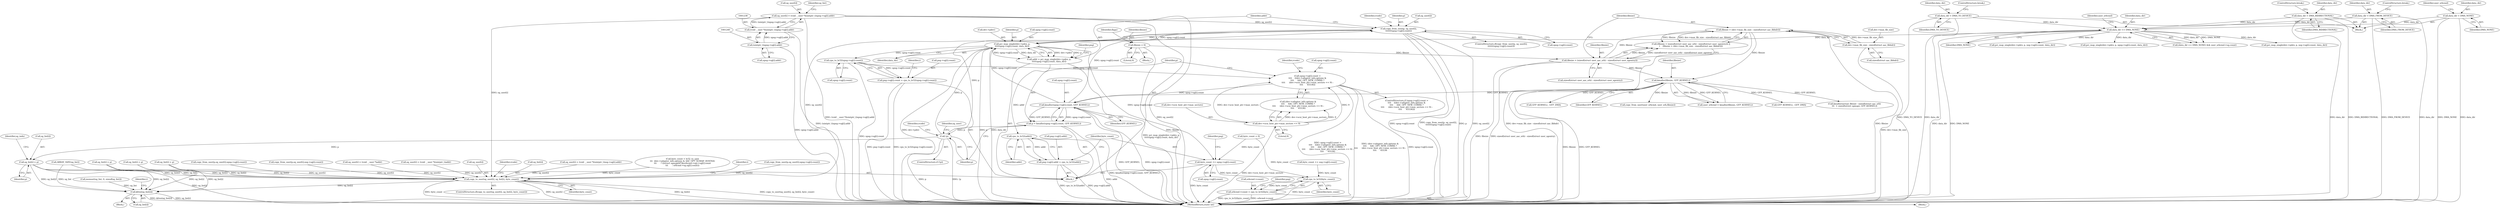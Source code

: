 digraph "0_linux_b4789b8e6be3151a955ade74872822f30e8cd914@pointer" {
"1001262" [label="(Call,copy_from_user(p, sg_user[i],\n\t\t\t\t\t\t\tupsg->sg[i].count))"];
"1001225" [label="(Call,!p)"];
"1001213" [label="(Call,p = kmalloc(upsg->sg[i].count, GFP_KERNEL))"];
"1001215" [label="(Call,kmalloc(upsg->sg[i].count, GFP_KERNEL))"];
"1001183" [label="(Call,upsg->sg[i].count >\n\t\t\t\t    ((dev->adapter_info.options &\n\t\t\t\t     AAC_OPT_NEW_COMM) ?\n\t\t\t\t      (dev->scsi_host_ptr->max_sectors << 9) :\n\t\t\t\t      65536))"];
"1001322" [label="(Call,cpu_to_le32(upsg->sg[i].count))"];
"1001282" [label="(Call,pci_map_single(dev->pdev, p,\n\t\t\t\t\tupsg->sg[i].count, data_dir))"];
"1001262" [label="(Call,copy_from_user(p, sg_user[i],\n\t\t\t\t\t\t\tupsg->sg[i].count))"];
"1001233" [label="(Call,sg_user[i] = (void __user *)(uintptr_t)upsg->sg[i].addr)"];
"1001237" [label="(Call,(void __user *)(uintptr_t)upsg->sg[i].addr)"];
"1001239" [label="(Call,(uintptr_t)upsg->sg[i].addr)"];
"1000446" [label="(Call,data_dir == DMA_NONE)"];
"1000363" [label="(Call,data_dir = DMA_TO_DEVICE)"];
"1000367" [label="(Call,data_dir = DMA_BIDIRECTIONAL)"];
"1000372" [label="(Call,data_dir = DMA_FROM_DEVICE)"];
"1000377" [label="(Call,data_dir = DMA_NONE)"];
"1001199" [label="(Call,dev->scsi_host_ptr->max_sectors << 9)"];
"1000254" [label="(Call,kmalloc(fibsize, GFP_KERNEL))"];
"1000238" [label="(Call,fibsize > (dev->max_fib_size - sizeof(struct aac_fibhdr)))"];
"1000231" [label="(Call,fibsize < (sizeof(struct user_aac_srb) - sizeof(struct user_sgentry)))"];
"1000136" [label="(Call,fibsize = 0)"];
"1000240" [label="(Call,dev->max_fib_size - sizeof(struct aac_fibhdr))"];
"1001280" [label="(Call,addr = pci_map_single(dev->pdev, p,\n\t\t\t\t\tupsg->sg[i].count, data_dir))"];
"1001303" [label="(Call,cpu_to_le32(addr))"];
"1001295" [label="(Call,psg->sg[i].addr = cpu_to_le32(addr))"];
"1001305" [label="(Call,byte_count += upsg->sg[i].count)"];
"1001334" [label="(Call,cpu_to_le32(byte_count))"];
"1001330" [label="(Call,srbcmd->count = cpu_to_le32(byte_count))"];
"1001248" [label="(Call,sg_list[i] = p)"];
"1001424" [label="(Call,copy_to_user(sg_user[i], sg_list[i], byte_count))"];
"1001469" [label="(Call,kfree(sg_list[i]))"];
"1001314" [label="(Call,psg->sg[i].count = cpu_to_le32(upsg->sg[i].count))"];
"1000363" [label="(Call,data_dir = DMA_TO_DEVICE)"];
"1000230" [label="(Call,(fibsize < (sizeof(struct user_aac_srb) - sizeof(struct user_sgentry))) ||\n\t    (fibsize > (dev->max_fib_size - sizeof(struct aac_fibhdr))))"];
"1000374" [label="(Identifier,DMA_FROM_DEVICE)"];
"1001331" [label="(Call,srbcmd->count)"];
"1001249" [label="(Call,sg_list[i])"];
"1000370" [label="(ControlStructure,break;)"];
"1001225" [label="(Call,!p)"];
"1001294" [label="(Identifier,data_dir)"];
"1000232" [label="(Identifier,fibsize)"];
"1000256" [label="(Identifier,GFP_KERNEL)"];
"1000141" [label="(Identifier,flags)"];
"1000267" [label="(Call,copy_from_user(user_srbcmd, user_srb,fibsize))"];
"1000377" [label="(Call,data_dir = DMA_NONE)"];
"1001330" [label="(Call,srbcmd->count = cpu_to_le32(byte_count))"];
"1001252" [label="(Identifier,p)"];
"1001182" [label="(ControlStructure,if (upsg->sg[i].count >\n\t\t\t\t    ((dev->adapter_info.options &\n\t\t\t\t     AAC_OPT_NEW_COMM) ?\n\t\t\t\t      (dev->scsi_host_ptr->max_sectors << 9) :\n\t\t\t\t      65536)))"];
"1001280" [label="(Call,addr = pci_map_single(dev->pdev, p,\n\t\t\t\t\tupsg->sg[i].count, data_dir))"];
"1000373" [label="(Identifier,data_dir)"];
"1000375" [label="(ControlStructure,break;)"];
"1000252" [label="(Call,user_srbcmd = kmalloc(fibsize, GFP_KERNEL))"];
"1001199" [label="(Call,dev->scsi_host_ptr->max_sectors << 9)"];
"1001468" [label="(Block,)"];
"1000954" [label="(Block,)"];
"1001223" [label="(Identifier,GFP_KERNEL)"];
"1001470" [label="(Call,sg_list[i])"];
"1000451" [label="(Identifier,user_srbcmd)"];
"1000384" [label="(Identifier,user_srbcmd)"];
"1001262" [label="(Call,copy_from_user(p, sg_user[i],\n\t\t\t\t\t\t\tupsg->sg[i].count))"];
"1001184" [label="(Call,upsg->sg[i].count)"];
"1000241" [label="(Call,dev->max_fib_size)"];
"1001428" [label="(Call,sg_list[i])"];
"1001264" [label="(Call,sg_user[i])"];
"1001281" [label="(Identifier,addr)"];
"1000445" [label="(Call,(data_dir == DMA_NONE) && user_srbcmd->sg.count)"];
"1000460" [label="(Call,byte_count = 0)"];
"1000553" [label="(Call,GFP_KERNEL|__GFP_DMA)"];
"1000137" [label="(Identifier,fibsize)"];
"1000231" [label="(Call,fibsize < (sizeof(struct user_aac_srb) - sizeof(struct user_sgentry)))"];
"1001335" [label="(Identifier,byte_count)"];
"1000239" [label="(Identifier,fibsize)"];
"1000448" [label="(Identifier,DMA_NONE)"];
"1001239" [label="(Call,(uintptr_t)upsg->sg[i].addr)"];
"1000824" [label="(Call,sg_list[i] = p)"];
"1001334" [label="(Call,cpu_to_le32(byte_count))"];
"1001235" [label="(Identifier,sg_user)"];
"1001299" [label="(Identifier,psg)"];
"1001303" [label="(Call,cpu_to_le32(addr))"];
"1001467" [label="(Identifier,i)"];
"1000809" [label="(Call,sg_user[i] = (void __user *)(uintptr_t)usg->sg[i].addr)"];
"1001248" [label="(Call,sg_list[i] = p)"];
"1001224" [label="(ControlStructure,if (!p))"];
"1001315" [label="(Call,psg->sg[i].count)"];
"1000255" [label="(Identifier,fibsize)"];
"1001423" [label="(ControlStructure,if(copy_to_user(sg_user[i], sg_list[i], byte_count)))"];
"1001229" [label="(Identifier,rcode)"];
"1000372" [label="(Call,data_dir = DMA_FROM_DEVICE)"];
"1000860" [label="(Call,pci_map_single(dev->pdev, p, usg->sg[i].count, data_dir))"];
"1001391" [label="(Call,byte_count = le32_to_cpu(\n\t\t\t  (dev->adapter_info.options & AAC_OPT_SGMAP_HOST64)\n\t\t\t      ? ((struct sgmap64*)&srbcmd->sg)->sg[i].count\n\t\t\t      : srbcmd->sg.sg[i].count))"];
"1000367" [label="(Call,data_dir = DMA_BIDIRECTIONAL)"];
"1001226" [label="(Identifier,p)"];
"1001234" [label="(Call,sg_user[i])"];
"1000240" [label="(Call,dev->max_fib_size - sizeof(struct aac_fibhdr))"];
"1000707" [label="(Call,kmalloc(actual_fibsize - sizeof(struct aac_srb)\n\t\t\t  + sizeof(struct sgmap), GFP_KERNEL))"];
"1000369" [label="(Identifier,DMA_BIDIRECTIONAL)"];
"1001200" [label="(Call,dev->scsi_host_ptr->max_sectors)"];
"1001215" [label="(Call,kmalloc(upsg->sg[i].count, GFP_KERNEL))"];
"1000368" [label="(Identifier,data_dir)"];
"1001035" [label="(Call,GFP_KERNEL|__GFP_DMA)"];
"1000208" [label="(Call,memset(sg_list, 0, sizeof(sg_list)))"];
"1001214" [label="(Identifier,p)"];
"1001305" [label="(Call,byte_count += upsg->sg[i].count)"];
"1000379" [label="(Identifier,DMA_NONE)"];
"1000602" [label="(Call,sg_list[i] = p)"];
"1000361" [label="(Block,)"];
"1000244" [label="(Call,sizeof(struct aac_fibhdr))"];
"1000233" [label="(Call,sizeof(struct user_aac_srb) - sizeof(struct user_sgentry))"];
"1001209" [label="(Identifier,rcode)"];
"1001322" [label="(Call,cpu_to_le32(upsg->sg[i].count))"];
"1001254" [label="(Identifier,sg_indx)"];
"1001389" [label="(Identifier,i)"];
"1001314" [label="(Call,psg->sg[i].count = cpu_to_le32(upsg->sg[i].count))"];
"1000447" [label="(Identifier,data_dir)"];
"1000378" [label="(Identifier,data_dir)"];
"1001282" [label="(Call,pci_map_single(dev->pdev, p,\n\t\t\t\t\tupsg->sg[i].count, data_dir))"];
"1001304" [label="(Identifier,addr)"];
"1000446" [label="(Call,data_dir == DMA_NONE)"];
"1001338" [label="(Identifier,psg)"];
"1001183" [label="(Call,upsg->sg[i].count >\n\t\t\t\t    ((dev->adapter_info.options &\n\t\t\t\t     AAC_OPT_NEW_COMM) ?\n\t\t\t\t      (dev->scsi_host_ptr->max_sectors << 9) :\n\t\t\t\t      65536))"];
"1001323" [label="(Call,upsg->sg[i].count)"];
"1000616" [label="(Call,copy_from_user(p,sg_user[i],upsg->sg[i].count))"];
"1000238" [label="(Call,fibsize > (dev->max_fib_size - sizeof(struct aac_fibhdr)))"];
"1000838" [label="(Call,copy_from_user(p,sg_user[i],upsg->sg[i].count))"];
"1001296" [label="(Call,psg->sg[i].addr)"];
"1000387" [label="(Call,ARRAY_SIZE(sg_list))"];
"1001286" [label="(Identifier,p)"];
"1001096" [label="(Call,copy_from_user(p,sg_user[i],usg->sg[i].count))"];
"1001261" [label="(ControlStructure,if(copy_from_user(p, sg_user[i],\n\t\t\t\t\t\t\tupsg->sg[i].count)))"];
"1001213" [label="(Call,p = kmalloc(upsg->sg[i].count, GFP_KERNEL))"];
"1001267" [label="(Call,upsg->sg[i].count)"];
"1000136" [label="(Call,fibsize = 0)"];
"1001307" [label="(Call,upsg->sg[i].count)"];
"1001082" [label="(Call,sg_list[i] = p)"];
"1001075" [label="(Call,sg_user[i] = (void __user *)addr)"];
"1000118" [label="(Block,)"];
"1001424" [label="(Call,copy_to_user(sg_user[i], sg_list[i], byte_count))"];
"1001205" [label="(Literal,9)"];
"1000138" [label="(Literal,0)"];
"1001237" [label="(Call,(void __user *)(uintptr_t)upsg->sg[i].addr)"];
"1000593" [label="(Call,sg_user[i] = (void __user *)(uintptr_t)addr)"];
"1001276" [label="(Identifier,rcode)"];
"1001250" [label="(Identifier,sg_list)"];
"1000636" [label="(Call,pci_map_single(dev->pdev, p, upsg->sg[i].count, data_dir))"];
"1001469" [label="(Call,kfree(sg_list[i]))"];
"1001431" [label="(Identifier,byte_count)"];
"1001241" [label="(Call,upsg->sg[i].addr)"];
"1001263" [label="(Identifier,p)"];
"1001178" [label="(Identifier,i)"];
"1000364" [label="(Identifier,data_dir)"];
"1001295" [label="(Call,psg->sg[i].addr = cpu_to_le32(addr))"];
"1001425" [label="(Call,sg_user[i])"];
"1001485" [label="(MethodReturn,static int)"];
"1001306" [label="(Identifier,byte_count)"];
"1001287" [label="(Call,upsg->sg[i].count)"];
"1000366" [label="(ControlStructure,break;)"];
"1001141" [label="(Call,byte_count += usg->sg[i].count)"];
"1001216" [label="(Call,upsg->sg[i].count)"];
"1001233" [label="(Call,sg_user[i] = (void __user *)(uintptr_t)upsg->sg[i].addr)"];
"1000254" [label="(Call,kmalloc(fibsize, GFP_KERNEL))"];
"1001191" [label="(Call,(dev->adapter_info.options &\n\t\t\t\t     AAC_OPT_NEW_COMM) ?\n\t\t\t\t      (dev->scsi_host_ptr->max_sectors << 9) :\n\t\t\t\t      65536)"];
"1000365" [label="(Identifier,DMA_TO_DEVICE)"];
"1001283" [label="(Call,dev->pdev)"];
"1001434" [label="(Identifier,rcode)"];
"1001179" [label="(Block,)"];
"1001318" [label="(Identifier,psg)"];
"1001116" [label="(Call,pci_map_single(dev->pdev, p, usg->sg[i].count, data_dir))"];
"1001262" -> "1001261"  [label="AST: "];
"1001262" -> "1001267"  [label="CFG: "];
"1001263" -> "1001262"  [label="AST: "];
"1001264" -> "1001262"  [label="AST: "];
"1001267" -> "1001262"  [label="AST: "];
"1001276" -> "1001262"  [label="CFG: "];
"1001281" -> "1001262"  [label="CFG: "];
"1001262" -> "1001485"  [label="DDG: upsg->sg[i].count"];
"1001262" -> "1001485"  [label="DDG: copy_from_user(p, sg_user[i],\n\t\t\t\t\t\t\tupsg->sg[i].count)"];
"1001262" -> "1001485"  [label="DDG: p"];
"1001262" -> "1001485"  [label="DDG: sg_user[i]"];
"1001225" -> "1001262"  [label="DDG: p"];
"1001233" -> "1001262"  [label="DDG: sg_user[i]"];
"1001215" -> "1001262"  [label="DDG: upsg->sg[i].count"];
"1001262" -> "1001282"  [label="DDG: p"];
"1001262" -> "1001282"  [label="DDG: upsg->sg[i].count"];
"1001262" -> "1001424"  [label="DDG: sg_user[i]"];
"1001225" -> "1001224"  [label="AST: "];
"1001225" -> "1001226"  [label="CFG: "];
"1001226" -> "1001225"  [label="AST: "];
"1001229" -> "1001225"  [label="CFG: "];
"1001235" -> "1001225"  [label="CFG: "];
"1001225" -> "1001485"  [label="DDG: !p"];
"1001225" -> "1001485"  [label="DDG: p"];
"1001213" -> "1001225"  [label="DDG: p"];
"1001225" -> "1001248"  [label="DDG: p"];
"1001225" -> "1001282"  [label="DDG: p"];
"1001213" -> "1001179"  [label="AST: "];
"1001213" -> "1001215"  [label="CFG: "];
"1001214" -> "1001213"  [label="AST: "];
"1001215" -> "1001213"  [label="AST: "];
"1001226" -> "1001213"  [label="CFG: "];
"1001213" -> "1001485"  [label="DDG: kmalloc(upsg->sg[i].count, GFP_KERNEL)"];
"1001215" -> "1001213"  [label="DDG: upsg->sg[i].count"];
"1001215" -> "1001213"  [label="DDG: GFP_KERNEL"];
"1001215" -> "1001223"  [label="CFG: "];
"1001216" -> "1001215"  [label="AST: "];
"1001223" -> "1001215"  [label="AST: "];
"1001215" -> "1001485"  [label="DDG: GFP_KERNEL"];
"1001215" -> "1001485"  [label="DDG: upsg->sg[i].count"];
"1001183" -> "1001215"  [label="DDG: upsg->sg[i].count"];
"1000254" -> "1001215"  [label="DDG: GFP_KERNEL"];
"1001215" -> "1001282"  [label="DDG: upsg->sg[i].count"];
"1001183" -> "1001182"  [label="AST: "];
"1001183" -> "1001191"  [label="CFG: "];
"1001184" -> "1001183"  [label="AST: "];
"1001191" -> "1001183"  [label="AST: "];
"1001209" -> "1001183"  [label="CFG: "];
"1001214" -> "1001183"  [label="CFG: "];
"1001183" -> "1001485"  [label="DDG: (dev->adapter_info.options &\n\t\t\t\t     AAC_OPT_NEW_COMM) ?\n\t\t\t\t      (dev->scsi_host_ptr->max_sectors << 9) :\n\t\t\t\t      65536"];
"1001183" -> "1001485"  [label="DDG: upsg->sg[i].count"];
"1001183" -> "1001485"  [label="DDG: upsg->sg[i].count >\n\t\t\t\t    ((dev->adapter_info.options &\n\t\t\t\t     AAC_OPT_NEW_COMM) ?\n\t\t\t\t      (dev->scsi_host_ptr->max_sectors << 9) :\n\t\t\t\t      65536)"];
"1001322" -> "1001183"  [label="DDG: upsg->sg[i].count"];
"1001199" -> "1001183"  [label="DDG: dev->scsi_host_ptr->max_sectors"];
"1001199" -> "1001183"  [label="DDG: 9"];
"1001322" -> "1001314"  [label="AST: "];
"1001322" -> "1001323"  [label="CFG: "];
"1001323" -> "1001322"  [label="AST: "];
"1001314" -> "1001322"  [label="CFG: "];
"1001322" -> "1001485"  [label="DDG: upsg->sg[i].count"];
"1001322" -> "1001314"  [label="DDG: upsg->sg[i].count"];
"1001282" -> "1001322"  [label="DDG: upsg->sg[i].count"];
"1001282" -> "1001280"  [label="AST: "];
"1001282" -> "1001294"  [label="CFG: "];
"1001283" -> "1001282"  [label="AST: "];
"1001286" -> "1001282"  [label="AST: "];
"1001287" -> "1001282"  [label="AST: "];
"1001294" -> "1001282"  [label="AST: "];
"1001280" -> "1001282"  [label="CFG: "];
"1001282" -> "1001485"  [label="DDG: dev->pdev"];
"1001282" -> "1001485"  [label="DDG: p"];
"1001282" -> "1001485"  [label="DDG: data_dir"];
"1001282" -> "1001280"  [label="DDG: dev->pdev"];
"1001282" -> "1001280"  [label="DDG: p"];
"1001282" -> "1001280"  [label="DDG: upsg->sg[i].count"];
"1001282" -> "1001280"  [label="DDG: data_dir"];
"1000446" -> "1001282"  [label="DDG: data_dir"];
"1001282" -> "1001305"  [label="DDG: upsg->sg[i].count"];
"1001233" -> "1001179"  [label="AST: "];
"1001233" -> "1001237"  [label="CFG: "];
"1001234" -> "1001233"  [label="AST: "];
"1001237" -> "1001233"  [label="AST: "];
"1001250" -> "1001233"  [label="CFG: "];
"1001233" -> "1001485"  [label="DDG: (void __user *)(uintptr_t)upsg->sg[i].addr"];
"1001233" -> "1001485"  [label="DDG: sg_user[i]"];
"1001237" -> "1001233"  [label="DDG: (uintptr_t)upsg->sg[i].addr"];
"1001233" -> "1001424"  [label="DDG: sg_user[i]"];
"1001237" -> "1001239"  [label="CFG: "];
"1001238" -> "1001237"  [label="AST: "];
"1001239" -> "1001237"  [label="AST: "];
"1001237" -> "1001485"  [label="DDG: (uintptr_t)upsg->sg[i].addr"];
"1001239" -> "1001237"  [label="DDG: upsg->sg[i].addr"];
"1001239" -> "1001241"  [label="CFG: "];
"1001240" -> "1001239"  [label="AST: "];
"1001241" -> "1001239"  [label="AST: "];
"1001239" -> "1001485"  [label="DDG: upsg->sg[i].addr"];
"1000446" -> "1000445"  [label="AST: "];
"1000446" -> "1000448"  [label="CFG: "];
"1000447" -> "1000446"  [label="AST: "];
"1000448" -> "1000446"  [label="AST: "];
"1000451" -> "1000446"  [label="CFG: "];
"1000445" -> "1000446"  [label="CFG: "];
"1000446" -> "1001485"  [label="DDG: data_dir"];
"1000446" -> "1001485"  [label="DDG: DMA_NONE"];
"1000446" -> "1000445"  [label="DDG: data_dir"];
"1000446" -> "1000445"  [label="DDG: DMA_NONE"];
"1000363" -> "1000446"  [label="DDG: data_dir"];
"1000367" -> "1000446"  [label="DDG: data_dir"];
"1000372" -> "1000446"  [label="DDG: data_dir"];
"1000377" -> "1000446"  [label="DDG: data_dir"];
"1000446" -> "1000636"  [label="DDG: data_dir"];
"1000446" -> "1000860"  [label="DDG: data_dir"];
"1000446" -> "1001116"  [label="DDG: data_dir"];
"1000363" -> "1000361"  [label="AST: "];
"1000363" -> "1000365"  [label="CFG: "];
"1000364" -> "1000363"  [label="AST: "];
"1000365" -> "1000363"  [label="AST: "];
"1000366" -> "1000363"  [label="CFG: "];
"1000363" -> "1001485"  [label="DDG: DMA_TO_DEVICE"];
"1000363" -> "1001485"  [label="DDG: data_dir"];
"1000367" -> "1000361"  [label="AST: "];
"1000367" -> "1000369"  [label="CFG: "];
"1000368" -> "1000367"  [label="AST: "];
"1000369" -> "1000367"  [label="AST: "];
"1000370" -> "1000367"  [label="CFG: "];
"1000367" -> "1001485"  [label="DDG: DMA_BIDIRECTIONAL"];
"1000367" -> "1001485"  [label="DDG: data_dir"];
"1000372" -> "1000361"  [label="AST: "];
"1000372" -> "1000374"  [label="CFG: "];
"1000373" -> "1000372"  [label="AST: "];
"1000374" -> "1000372"  [label="AST: "];
"1000375" -> "1000372"  [label="CFG: "];
"1000372" -> "1001485"  [label="DDG: data_dir"];
"1000372" -> "1001485"  [label="DDG: DMA_FROM_DEVICE"];
"1000377" -> "1000361"  [label="AST: "];
"1000377" -> "1000379"  [label="CFG: "];
"1000378" -> "1000377"  [label="AST: "];
"1000379" -> "1000377"  [label="AST: "];
"1000384" -> "1000377"  [label="CFG: "];
"1000377" -> "1001485"  [label="DDG: DMA_NONE"];
"1000377" -> "1001485"  [label="DDG: data_dir"];
"1001199" -> "1001191"  [label="AST: "];
"1001199" -> "1001205"  [label="CFG: "];
"1001200" -> "1001199"  [label="AST: "];
"1001205" -> "1001199"  [label="AST: "];
"1001191" -> "1001199"  [label="CFG: "];
"1001199" -> "1001485"  [label="DDG: dev->scsi_host_ptr->max_sectors"];
"1001199" -> "1001191"  [label="DDG: dev->scsi_host_ptr->max_sectors"];
"1001199" -> "1001191"  [label="DDG: 9"];
"1000254" -> "1000252"  [label="AST: "];
"1000254" -> "1000256"  [label="CFG: "];
"1000255" -> "1000254"  [label="AST: "];
"1000256" -> "1000254"  [label="AST: "];
"1000252" -> "1000254"  [label="CFG: "];
"1000254" -> "1001485"  [label="DDG: fibsize"];
"1000254" -> "1001485"  [label="DDG: GFP_KERNEL"];
"1000254" -> "1000252"  [label="DDG: fibsize"];
"1000254" -> "1000252"  [label="DDG: GFP_KERNEL"];
"1000238" -> "1000254"  [label="DDG: fibsize"];
"1000231" -> "1000254"  [label="DDG: fibsize"];
"1000254" -> "1000267"  [label="DDG: fibsize"];
"1000254" -> "1000553"  [label="DDG: GFP_KERNEL"];
"1000254" -> "1000707"  [label="DDG: GFP_KERNEL"];
"1000254" -> "1001035"  [label="DDG: GFP_KERNEL"];
"1000238" -> "1000230"  [label="AST: "];
"1000238" -> "1000240"  [label="CFG: "];
"1000239" -> "1000238"  [label="AST: "];
"1000240" -> "1000238"  [label="AST: "];
"1000230" -> "1000238"  [label="CFG: "];
"1000238" -> "1001485"  [label="DDG: fibsize"];
"1000238" -> "1001485"  [label="DDG: dev->max_fib_size - sizeof(struct aac_fibhdr)"];
"1000238" -> "1000230"  [label="DDG: fibsize"];
"1000238" -> "1000230"  [label="DDG: dev->max_fib_size - sizeof(struct aac_fibhdr)"];
"1000231" -> "1000238"  [label="DDG: fibsize"];
"1000240" -> "1000238"  [label="DDG: dev->max_fib_size"];
"1000231" -> "1000230"  [label="AST: "];
"1000231" -> "1000233"  [label="CFG: "];
"1000232" -> "1000231"  [label="AST: "];
"1000233" -> "1000231"  [label="AST: "];
"1000239" -> "1000231"  [label="CFG: "];
"1000230" -> "1000231"  [label="CFG: "];
"1000231" -> "1001485"  [label="DDG: sizeof(struct user_aac_srb) - sizeof(struct user_sgentry)"];
"1000231" -> "1001485"  [label="DDG: fibsize"];
"1000231" -> "1000230"  [label="DDG: fibsize"];
"1000231" -> "1000230"  [label="DDG: sizeof(struct user_aac_srb) - sizeof(struct user_sgentry)"];
"1000136" -> "1000231"  [label="DDG: fibsize"];
"1000136" -> "1000118"  [label="AST: "];
"1000136" -> "1000138"  [label="CFG: "];
"1000137" -> "1000136"  [label="AST: "];
"1000138" -> "1000136"  [label="AST: "];
"1000141" -> "1000136"  [label="CFG: "];
"1000136" -> "1001485"  [label="DDG: fibsize"];
"1000240" -> "1000244"  [label="CFG: "];
"1000241" -> "1000240"  [label="AST: "];
"1000244" -> "1000240"  [label="AST: "];
"1000240" -> "1001485"  [label="DDG: dev->max_fib_size"];
"1001280" -> "1001179"  [label="AST: "];
"1001281" -> "1001280"  [label="AST: "];
"1001299" -> "1001280"  [label="CFG: "];
"1001280" -> "1001485"  [label="DDG: pci_map_single(dev->pdev, p,\n\t\t\t\t\tupsg->sg[i].count, data_dir)"];
"1001280" -> "1001303"  [label="DDG: addr"];
"1001303" -> "1001295"  [label="AST: "];
"1001303" -> "1001304"  [label="CFG: "];
"1001304" -> "1001303"  [label="AST: "];
"1001295" -> "1001303"  [label="CFG: "];
"1001303" -> "1001485"  [label="DDG: addr"];
"1001303" -> "1001295"  [label="DDG: addr"];
"1001295" -> "1001179"  [label="AST: "];
"1001296" -> "1001295"  [label="AST: "];
"1001306" -> "1001295"  [label="CFG: "];
"1001295" -> "1001485"  [label="DDG: psg->sg[i].addr"];
"1001295" -> "1001485"  [label="DDG: cpu_to_le32(addr)"];
"1001305" -> "1001179"  [label="AST: "];
"1001305" -> "1001307"  [label="CFG: "];
"1001306" -> "1001305"  [label="AST: "];
"1001307" -> "1001305"  [label="AST: "];
"1001318" -> "1001305"  [label="CFG: "];
"1001305" -> "1001485"  [label="DDG: byte_count"];
"1000460" -> "1001305"  [label="DDG: byte_count"];
"1001305" -> "1001334"  [label="DDG: byte_count"];
"1001334" -> "1001330"  [label="AST: "];
"1001334" -> "1001335"  [label="CFG: "];
"1001335" -> "1001334"  [label="AST: "];
"1001330" -> "1001334"  [label="CFG: "];
"1001334" -> "1001485"  [label="DDG: byte_count"];
"1001334" -> "1001330"  [label="DDG: byte_count"];
"1000460" -> "1001334"  [label="DDG: byte_count"];
"1001141" -> "1001334"  [label="DDG: byte_count"];
"1001330" -> "1000954"  [label="AST: "];
"1001331" -> "1001330"  [label="AST: "];
"1001338" -> "1001330"  [label="CFG: "];
"1001330" -> "1001485"  [label="DDG: cpu_to_le32(byte_count)"];
"1001330" -> "1001485"  [label="DDG: srbcmd->count"];
"1001248" -> "1001179"  [label="AST: "];
"1001248" -> "1001252"  [label="CFG: "];
"1001249" -> "1001248"  [label="AST: "];
"1001252" -> "1001248"  [label="AST: "];
"1001254" -> "1001248"  [label="CFG: "];
"1001248" -> "1001485"  [label="DDG: sg_list[i]"];
"1001248" -> "1001424"  [label="DDG: sg_list[i]"];
"1001248" -> "1001469"  [label="DDG: sg_list[i]"];
"1001424" -> "1001423"  [label="AST: "];
"1001424" -> "1001431"  [label="CFG: "];
"1001425" -> "1001424"  [label="AST: "];
"1001428" -> "1001424"  [label="AST: "];
"1001431" -> "1001424"  [label="AST: "];
"1001434" -> "1001424"  [label="CFG: "];
"1001389" -> "1001424"  [label="CFG: "];
"1001424" -> "1001485"  [label="DDG: sg_user[i]"];
"1001424" -> "1001485"  [label="DDG: sg_list[i]"];
"1001424" -> "1001485"  [label="DDG: copy_to_user(sg_user[i], sg_list[i], byte_count)"];
"1001424" -> "1001485"  [label="DDG: byte_count"];
"1000809" -> "1001424"  [label="DDG: sg_user[i]"];
"1000616" -> "1001424"  [label="DDG: sg_user[i]"];
"1001096" -> "1001424"  [label="DDG: sg_user[i]"];
"1000593" -> "1001424"  [label="DDG: sg_user[i]"];
"1001075" -> "1001424"  [label="DDG: sg_user[i]"];
"1000838" -> "1001424"  [label="DDG: sg_user[i]"];
"1000387" -> "1001424"  [label="DDG: sg_list"];
"1001082" -> "1001424"  [label="DDG: sg_list[i]"];
"1000602" -> "1001424"  [label="DDG: sg_list[i]"];
"1000824" -> "1001424"  [label="DDG: sg_list[i]"];
"1001391" -> "1001424"  [label="DDG: byte_count"];
"1001424" -> "1001469"  [label="DDG: sg_list[i]"];
"1001469" -> "1001468"  [label="AST: "];
"1001469" -> "1001470"  [label="CFG: "];
"1001470" -> "1001469"  [label="AST: "];
"1001467" -> "1001469"  [label="CFG: "];
"1001469" -> "1001485"  [label="DDG: kfree(sg_list[i])"];
"1001469" -> "1001485"  [label="DDG: sg_list[i]"];
"1000208" -> "1001469"  [label="DDG: sg_list"];
"1000387" -> "1001469"  [label="DDG: sg_list"];
"1001082" -> "1001469"  [label="DDG: sg_list[i]"];
"1000602" -> "1001469"  [label="DDG: sg_list[i]"];
"1000824" -> "1001469"  [label="DDG: sg_list[i]"];
"1001314" -> "1001179"  [label="AST: "];
"1001315" -> "1001314"  [label="AST: "];
"1001178" -> "1001314"  [label="CFG: "];
"1001314" -> "1001485"  [label="DDG: psg->sg[i].count"];
"1001314" -> "1001485"  [label="DDG: cpu_to_le32(upsg->sg[i].count)"];
}
